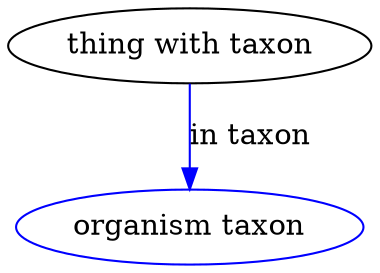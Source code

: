 digraph {
	graph [bb="0,0,137.79,123"];
	node [label="\N"];
	"thing with taxon"	[height=0.5,
		label="thing with taxon",
		pos="68.894,105",
		width=1.9137];
	"in taxon"	[color=blue,
		height=0.5,
		label="organism taxon",
		pos="68.894,18",
		width=1.8234];
	"thing with taxon" -> "in taxon"	[color=blue,
		label="in taxon",
		lp="91.394,61.5",
		pos="e,68.894,36.175 68.894,86.799 68.894,75.163 68.894,59.548 68.894,46.237",
		style=solid];
}
